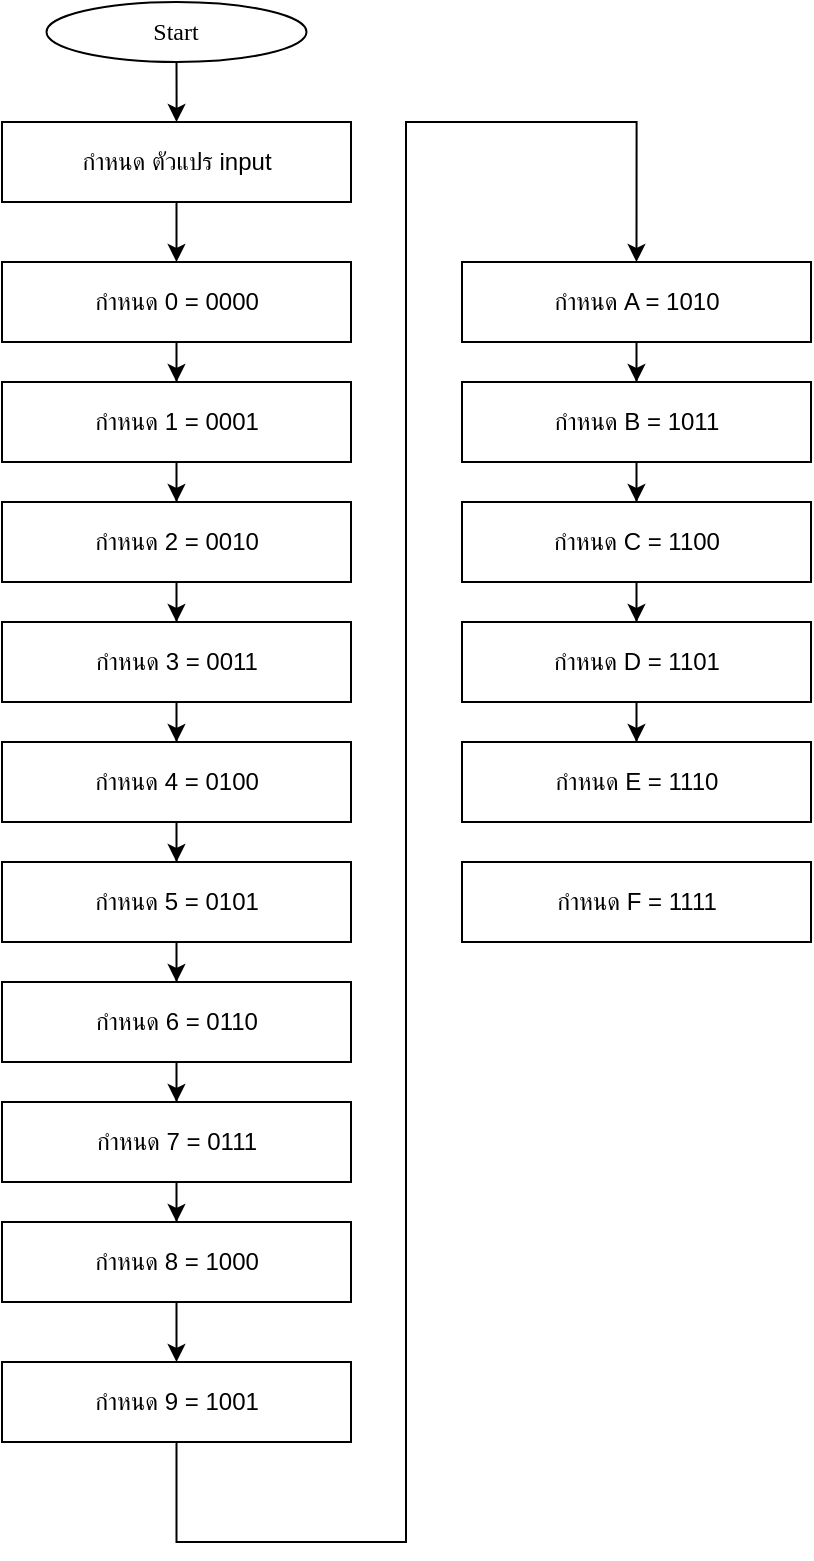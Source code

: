 <mxfile version="24.9.0">
  <diagram name="Page-1" id="d_ZGyzhkjn85GWD3inb4">
    <mxGraphModel dx="3108" dy="1245" grid="1" gridSize="10" guides="1" tooltips="1" connect="1" arrows="1" fold="1" page="1" pageScale="1" pageWidth="850" pageHeight="1100" math="0" shadow="0">
      <root>
        <mxCell id="0" />
        <mxCell id="1" parent="0" />
        <mxCell id="dI2LRLTtc6tyq6Z5hBN9-1" value="" style="edgeStyle=orthogonalEdgeStyle;rounded=0;orthogonalLoop=1;jettySize=auto;html=1;" edge="1" parent="1" source="dI2LRLTtc6tyq6Z5hBN9-2" target="dI2LRLTtc6tyq6Z5hBN9-4">
          <mxGeometry relative="1" as="geometry" />
        </mxCell>
        <mxCell id="dI2LRLTtc6tyq6Z5hBN9-2" value="&lt;font data-font-src=&quot;https://fonts.googleapis.com/css?family=Sarabun&quot; face=&quot;Sarabun&quot;&gt;Start&lt;/font&gt;" style="ellipse;whiteSpace=wrap;html=1;" vertex="1" parent="1">
          <mxGeometry x="-657.75" y="60" width="130" height="30" as="geometry" />
        </mxCell>
        <mxCell id="dI2LRLTtc6tyq6Z5hBN9-3" value="" style="edgeStyle=orthogonalEdgeStyle;rounded=0;orthogonalLoop=1;jettySize=auto;html=1;" edge="1" parent="1" source="dI2LRLTtc6tyq6Z5hBN9-4">
          <mxGeometry relative="1" as="geometry">
            <mxPoint x="-592.75" y="190" as="targetPoint" />
          </mxGeometry>
        </mxCell>
        <mxCell id="dI2LRLTtc6tyq6Z5hBN9-4" value="กำหนด ตัวแปร input" style="rounded=0;whiteSpace=wrap;html=1;" vertex="1" parent="1">
          <mxGeometry x="-680" y="120" width="174.5" height="40" as="geometry" />
        </mxCell>
        <mxCell id="dI2LRLTtc6tyq6Z5hBN9-28" value="" style="edgeStyle=orthogonalEdgeStyle;rounded=0;orthogonalLoop=1;jettySize=auto;html=1;" edge="1" parent="1" source="dI2LRLTtc6tyq6Z5hBN9-8" target="dI2LRLTtc6tyq6Z5hBN9-27">
          <mxGeometry relative="1" as="geometry" />
        </mxCell>
        <mxCell id="dI2LRLTtc6tyq6Z5hBN9-8" value="กำหนด 0 = 0000" style="rounded=0;whiteSpace=wrap;html=1;" vertex="1" parent="1">
          <mxGeometry x="-680" y="190" width="174.5" height="40" as="geometry" />
        </mxCell>
        <mxCell id="dI2LRLTtc6tyq6Z5hBN9-30" value="" style="edgeStyle=orthogonalEdgeStyle;rounded=0;orthogonalLoop=1;jettySize=auto;html=1;" edge="1" parent="1" source="dI2LRLTtc6tyq6Z5hBN9-27" target="dI2LRLTtc6tyq6Z5hBN9-29">
          <mxGeometry relative="1" as="geometry" />
        </mxCell>
        <mxCell id="dI2LRLTtc6tyq6Z5hBN9-27" value="กำหนด 1 = 0001" style="rounded=0;whiteSpace=wrap;html=1;" vertex="1" parent="1">
          <mxGeometry x="-680" y="250" width="174.5" height="40" as="geometry" />
        </mxCell>
        <mxCell id="dI2LRLTtc6tyq6Z5hBN9-33" value="" style="edgeStyle=orthogonalEdgeStyle;rounded=0;orthogonalLoop=1;jettySize=auto;html=1;" edge="1" parent="1" source="dI2LRLTtc6tyq6Z5hBN9-29" target="dI2LRLTtc6tyq6Z5hBN9-31">
          <mxGeometry relative="1" as="geometry" />
        </mxCell>
        <mxCell id="dI2LRLTtc6tyq6Z5hBN9-29" value="กำหนด 2 = 0010" style="rounded=0;whiteSpace=wrap;html=1;" vertex="1" parent="1">
          <mxGeometry x="-680" y="310" width="174.5" height="40" as="geometry" />
        </mxCell>
        <mxCell id="dI2LRLTtc6tyq6Z5hBN9-35" value="" style="edgeStyle=orthogonalEdgeStyle;rounded=0;orthogonalLoop=1;jettySize=auto;html=1;" edge="1" parent="1" source="dI2LRLTtc6tyq6Z5hBN9-31" target="dI2LRLTtc6tyq6Z5hBN9-34">
          <mxGeometry relative="1" as="geometry" />
        </mxCell>
        <mxCell id="dI2LRLTtc6tyq6Z5hBN9-31" value="กำหนด 3 = 0011" style="rounded=0;whiteSpace=wrap;html=1;" vertex="1" parent="1">
          <mxGeometry x="-680" y="370" width="174.5" height="40" as="geometry" />
        </mxCell>
        <mxCell id="dI2LRLTtc6tyq6Z5hBN9-37" value="" style="edgeStyle=orthogonalEdgeStyle;rounded=0;orthogonalLoop=1;jettySize=auto;html=1;" edge="1" parent="1" source="dI2LRLTtc6tyq6Z5hBN9-34" target="dI2LRLTtc6tyq6Z5hBN9-36">
          <mxGeometry relative="1" as="geometry" />
        </mxCell>
        <mxCell id="dI2LRLTtc6tyq6Z5hBN9-34" value="กำหนด 4 = 0100" style="rounded=0;whiteSpace=wrap;html=1;" vertex="1" parent="1">
          <mxGeometry x="-680" y="430" width="174.5" height="40" as="geometry" />
        </mxCell>
        <mxCell id="dI2LRLTtc6tyq6Z5hBN9-39" value="" style="edgeStyle=orthogonalEdgeStyle;rounded=0;orthogonalLoop=1;jettySize=auto;html=1;" edge="1" parent="1" source="dI2LRLTtc6tyq6Z5hBN9-36" target="dI2LRLTtc6tyq6Z5hBN9-38">
          <mxGeometry relative="1" as="geometry" />
        </mxCell>
        <mxCell id="dI2LRLTtc6tyq6Z5hBN9-36" value="กำหนด 5 = 0101" style="rounded=0;whiteSpace=wrap;html=1;" vertex="1" parent="1">
          <mxGeometry x="-680" y="490" width="174.5" height="40" as="geometry" />
        </mxCell>
        <mxCell id="dI2LRLTtc6tyq6Z5hBN9-41" value="" style="edgeStyle=orthogonalEdgeStyle;rounded=0;orthogonalLoop=1;jettySize=auto;html=1;" edge="1" parent="1" source="dI2LRLTtc6tyq6Z5hBN9-38" target="dI2LRLTtc6tyq6Z5hBN9-40">
          <mxGeometry relative="1" as="geometry" />
        </mxCell>
        <mxCell id="dI2LRLTtc6tyq6Z5hBN9-38" value="กำหนด 6 = 0110" style="rounded=0;whiteSpace=wrap;html=1;" vertex="1" parent="1">
          <mxGeometry x="-680" y="550" width="174.5" height="40" as="geometry" />
        </mxCell>
        <mxCell id="dI2LRLTtc6tyq6Z5hBN9-43" value="" style="edgeStyle=orthogonalEdgeStyle;rounded=0;orthogonalLoop=1;jettySize=auto;html=1;" edge="1" parent="1" source="dI2LRLTtc6tyq6Z5hBN9-40" target="dI2LRLTtc6tyq6Z5hBN9-42">
          <mxGeometry relative="1" as="geometry" />
        </mxCell>
        <mxCell id="dI2LRLTtc6tyq6Z5hBN9-40" value="กำหนด 7 = 0111" style="rounded=0;whiteSpace=wrap;html=1;" vertex="1" parent="1">
          <mxGeometry x="-680" y="610" width="174.5" height="40" as="geometry" />
        </mxCell>
        <mxCell id="dI2LRLTtc6tyq6Z5hBN9-45" value="" style="edgeStyle=orthogonalEdgeStyle;rounded=0;orthogonalLoop=1;jettySize=auto;html=1;" edge="1" parent="1" source="dI2LRLTtc6tyq6Z5hBN9-42" target="dI2LRLTtc6tyq6Z5hBN9-44">
          <mxGeometry relative="1" as="geometry" />
        </mxCell>
        <mxCell id="dI2LRLTtc6tyq6Z5hBN9-42" value="กำหนด 8 = 1000" style="rounded=0;whiteSpace=wrap;html=1;" vertex="1" parent="1">
          <mxGeometry x="-680" y="670" width="174.5" height="40" as="geometry" />
        </mxCell>
        <mxCell id="dI2LRLTtc6tyq6Z5hBN9-58" style="edgeStyle=orthogonalEdgeStyle;rounded=0;orthogonalLoop=1;jettySize=auto;html=1;entryX=0.5;entryY=0;entryDx=0;entryDy=0;" edge="1" parent="1" source="dI2LRLTtc6tyq6Z5hBN9-44" target="dI2LRLTtc6tyq6Z5hBN9-47">
          <mxGeometry relative="1" as="geometry">
            <Array as="points">
              <mxPoint x="-593" y="830" />
              <mxPoint x="-478" y="830" />
              <mxPoint x="-478" y="120" />
              <mxPoint x="-363" y="120" />
            </Array>
          </mxGeometry>
        </mxCell>
        <mxCell id="dI2LRLTtc6tyq6Z5hBN9-44" value="กำหนด 9 = 1001" style="rounded=0;whiteSpace=wrap;html=1;" vertex="1" parent="1">
          <mxGeometry x="-680" y="740" width="174.5" height="40" as="geometry" />
        </mxCell>
        <mxCell id="dI2LRLTtc6tyq6Z5hBN9-50" value="" style="edgeStyle=orthogonalEdgeStyle;rounded=0;orthogonalLoop=1;jettySize=auto;html=1;" edge="1" parent="1" source="dI2LRLTtc6tyq6Z5hBN9-47" target="dI2LRLTtc6tyq6Z5hBN9-49">
          <mxGeometry relative="1" as="geometry" />
        </mxCell>
        <mxCell id="dI2LRLTtc6tyq6Z5hBN9-47" value="กำหนด A = 1010" style="rounded=0;whiteSpace=wrap;html=1;" vertex="1" parent="1">
          <mxGeometry x="-450" y="190" width="174.5" height="40" as="geometry" />
        </mxCell>
        <mxCell id="dI2LRLTtc6tyq6Z5hBN9-52" value="" style="edgeStyle=orthogonalEdgeStyle;rounded=0;orthogonalLoop=1;jettySize=auto;html=1;" edge="1" parent="1" source="dI2LRLTtc6tyq6Z5hBN9-49" target="dI2LRLTtc6tyq6Z5hBN9-51">
          <mxGeometry relative="1" as="geometry" />
        </mxCell>
        <mxCell id="dI2LRLTtc6tyq6Z5hBN9-49" value="กำหนด B = 1011" style="rounded=0;whiteSpace=wrap;html=1;" vertex="1" parent="1">
          <mxGeometry x="-450" y="250" width="174.5" height="40" as="geometry" />
        </mxCell>
        <mxCell id="dI2LRLTtc6tyq6Z5hBN9-54" value="" style="edgeStyle=orthogonalEdgeStyle;rounded=0;orthogonalLoop=1;jettySize=auto;html=1;" edge="1" parent="1" source="dI2LRLTtc6tyq6Z5hBN9-51" target="dI2LRLTtc6tyq6Z5hBN9-53">
          <mxGeometry relative="1" as="geometry" />
        </mxCell>
        <mxCell id="dI2LRLTtc6tyq6Z5hBN9-51" value="กำหนด C = 1100" style="rounded=0;whiteSpace=wrap;html=1;" vertex="1" parent="1">
          <mxGeometry x="-450" y="310" width="174.5" height="40" as="geometry" />
        </mxCell>
        <mxCell id="dI2LRLTtc6tyq6Z5hBN9-56" value="" style="edgeStyle=orthogonalEdgeStyle;rounded=0;orthogonalLoop=1;jettySize=auto;html=1;" edge="1" parent="1" source="dI2LRLTtc6tyq6Z5hBN9-53" target="dI2LRLTtc6tyq6Z5hBN9-55">
          <mxGeometry relative="1" as="geometry" />
        </mxCell>
        <mxCell id="dI2LRLTtc6tyq6Z5hBN9-53" value="กำหนด D = 1101" style="rounded=0;whiteSpace=wrap;html=1;" vertex="1" parent="1">
          <mxGeometry x="-450" y="370" width="174.5" height="40" as="geometry" />
        </mxCell>
        <mxCell id="dI2LRLTtc6tyq6Z5hBN9-55" value="กำหนด E = 1110" style="rounded=0;whiteSpace=wrap;html=1;" vertex="1" parent="1">
          <mxGeometry x="-450" y="430" width="174.5" height="40" as="geometry" />
        </mxCell>
        <mxCell id="dI2LRLTtc6tyq6Z5hBN9-57" value="กำหนด F = 1111" style="rounded=0;whiteSpace=wrap;html=1;" vertex="1" parent="1">
          <mxGeometry x="-450" y="490" width="174.5" height="40" as="geometry" />
        </mxCell>
      </root>
    </mxGraphModel>
  </diagram>
</mxfile>

